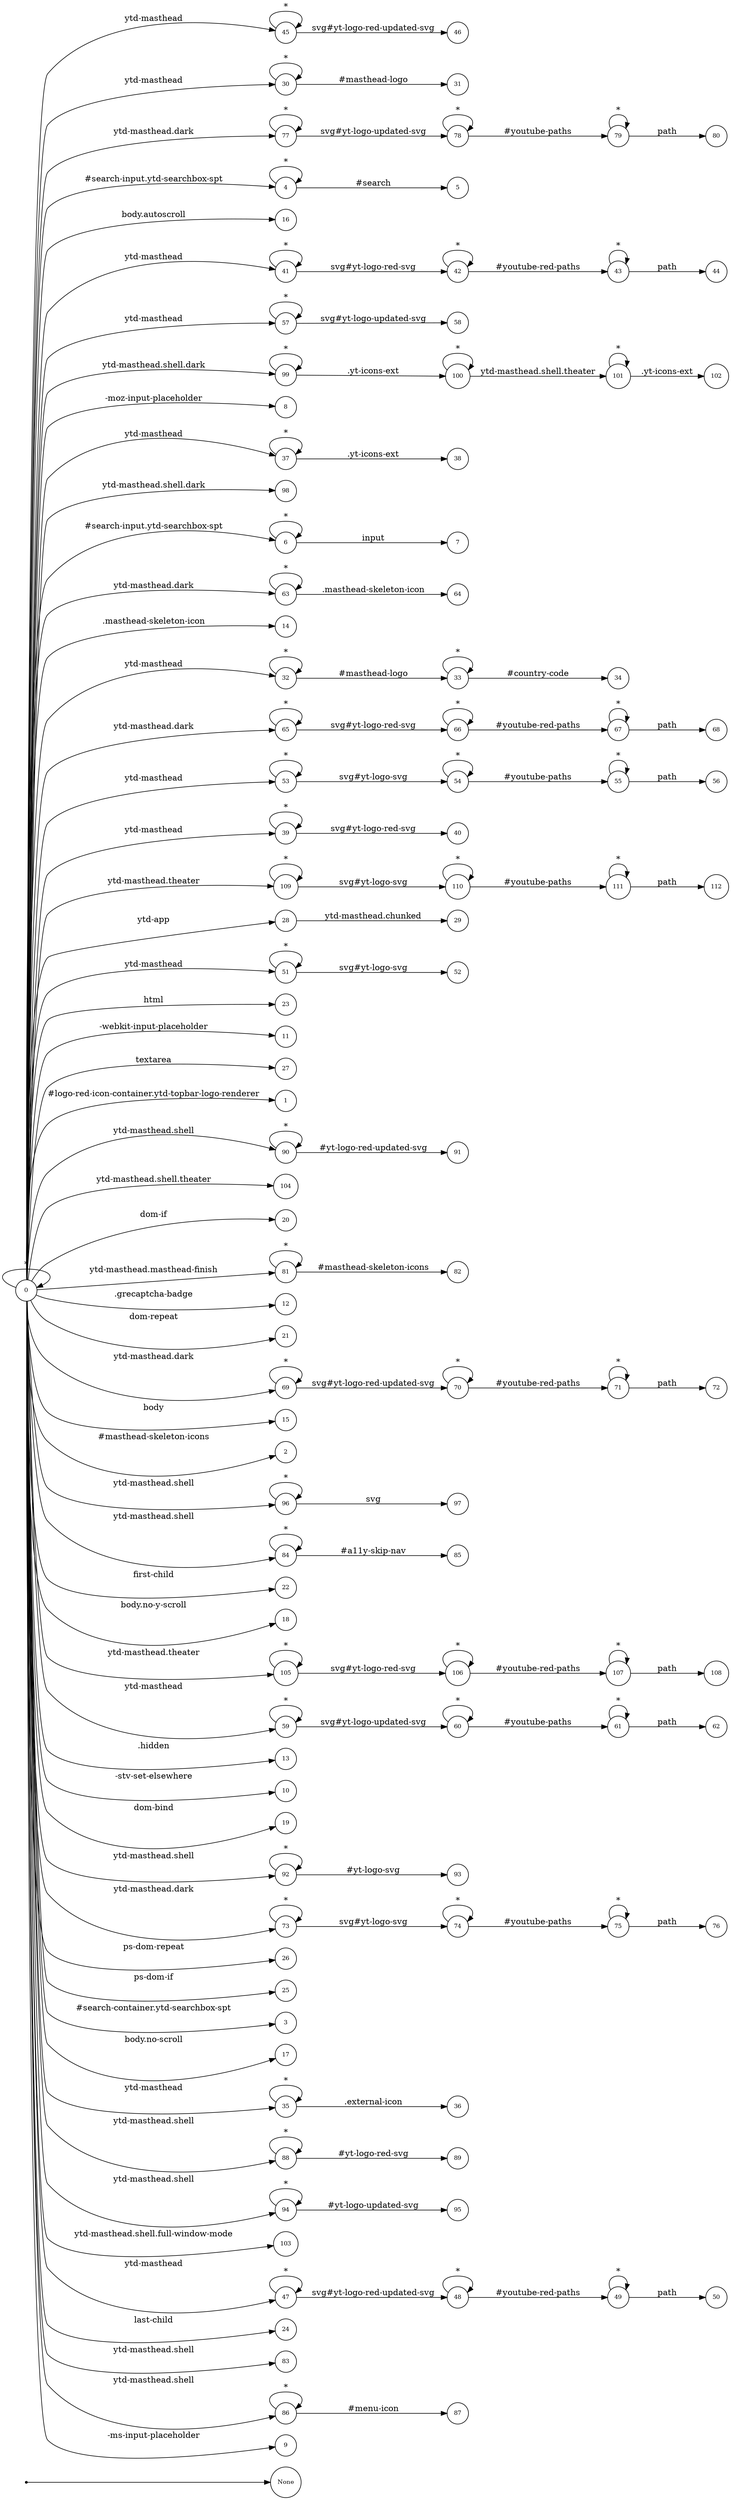 digraph NFA {
  rankdir=LR;
  node [shape=circle, fontsize=10];
  __start [shape=point, label=""];
  __start -> None;
  43 [label="43"];
  0 [label="0"];
  45 [label="45"];
  30 [label="30"];
  71 [label="71"];
  77 [label="77"];
  4 [label="4"];
  16 [label="16"];
  41 [label="41"];
  57 [label="57"];
  99 [label="99"];
  75 [label="75"];
  8 [label="8"];
  37 [label="37"];
  95 [label="95"];
  97 [label="97"];
  98 [label="98"];
  44 [label="44"];
  48 [label="48"];
  6 [label="6"];
  112 [label="112"];
  55 [label="55"];
  78 [label="78"];
  74 [label="74"];
  64 [label="64"];
  70 [label="70"];
  63 [label="63"];
  14 [label="14"];
  32 [label="32"];
  65 [label="65"];
  66 [label="66"];
  53 [label="53"];
  58 [label="58"];
  39 [label="39"];
  109 [label="109"];
  7 [label="7"];
  28 [label="28"];
  50 [label="50"];
  51 [label="51"];
  52 [label="52"];
  23 [label="23"];
  11 [label="11"];
  38 [label="38"];
  67 [label="67"];
  27 [label="27"];
  102 [label="102"];
  1 [label="1"];
  106 [label="106"];
  100 [label="100"];
  90 [label="90"];
  42 [label="42"];
  104 [label="104"];
  20 [label="20"];
  81 [label="81"];
  12 [label="12"];
  21 [label="21"];
  49 [label="49"];
  29 [label="29"];
  69 [label="69"];
  93 [label="93"];
  89 [label="89"];
  68 [label="68"];
  15 [label="15"];
  2 [label="2"];
  85 [label="85"];
  96 [label="96"];
  84 [label="84"];
  40 [label="40"];
  22 [label="22"];
  60 [label="60"];
  108 [label="108"];
  110 [label="110"];
  18 [label="18"];
  34 [label="34"];
  105 [label="105"];
  107 [label="107"];
  62 [label="62"];
  59 [label="59"];
  91 [label="91"];
  13 [label="13"];
  56 [label="56"];
  33 [label="33"];
  10 [label="10"];
  111 [label="111"];
  101 [label="101"];
  19 [label="19"];
  76 [label="76"];
  92 [label="92"];
  73 [label="73"];
  26 [label="26"];
  72 [label="72"];
  25 [label="25"];
  79 [label="79"];
  3 [label="3"];
  17 [label="17"];
  35 [label="35"];
  46 [label="46"];
  88 [label="88"];
  94 [label="94"];
  36 [label="36"];
  103 [label="103"];
  61 [label="61"];
  47 [label="47"];
  80 [label="80"];
  24 [label="24"];
  83 [label="83"];
  82 [label="82"];
  31 [label="31"];
  86 [label="86"];
  87 [label="87"];
  5 [label="5"];
  9 [label="9"];
  54 [label="54"];
  { node [shape=doublecircle]; 1 2 3 5 7 8 9 10 11 12 13 14 15 16 17 18 19 20 21 22 23 24 25 26 27 29 31 34 36 38 40 44 46 50 52 56 58 62 64 68 72 76 80 82 83 85 87 89 91 93 95 97 98 102 103 104 108 112 }
  0 -> 0 [label="*"];
  0 -> 1 [label="#logo-red-icon-container.ytd-topbar-logo-renderer"];
  0 -> 2 [label="#masthead-skeleton-icons"];
  0 -> 3 [label="#search-container.ytd-searchbox-spt"];
  0 -> 4 [label="#search-input.ytd-searchbox-spt"];
  4 -> 4 [label="*"];
  4 -> 5 [label="#search"];
  0 -> 6 [label="#search-input.ytd-searchbox-spt"];
  6 -> 6 [label="*"];
  6 -> 7 [label="input"];
  0 -> 8 [label="-moz-input-placeholder"];
  0 -> 9 [label="-ms-input-placeholder"];
  0 -> 10 [label="-stv-set-elsewhere"];
  0 -> 11 [label="-webkit-input-placeholder"];
  0 -> 12 [label=".grecaptcha-badge"];
  0 -> 13 [label=".hidden"];
  0 -> 14 [label=".masthead-skeleton-icon"];
  0 -> 15 [label="body"];
  0 -> 16 [label="body.autoscroll"];
  0 -> 17 [label="body.no-scroll"];
  0 -> 18 [label="body.no-y-scroll"];
  0 -> 19 [label="dom-bind"];
  0 -> 20 [label="dom-if"];
  0 -> 21 [label="dom-repeat"];
  0 -> 22 [label="first-child"];
  0 -> 23 [label="html"];
  0 -> 24 [label="last-child"];
  0 -> 25 [label="ps-dom-if"];
  0 -> 26 [label="ps-dom-repeat"];
  0 -> 27 [label="textarea"];
  0 -> 28 [label="ytd-app"];
  28 -> 29 [label="ytd-masthead.chunked"];
  0 -> 30 [label="ytd-masthead"];
  30 -> 30 [label="*"];
  30 -> 31 [label="#masthead-logo"];
  0 -> 32 [label="ytd-masthead"];
  32 -> 32 [label="*"];
  32 -> 33 [label="#masthead-logo"];
  33 -> 33 [label="*"];
  33 -> 34 [label="#country-code"];
  0 -> 35 [label="ytd-masthead"];
  35 -> 35 [label="*"];
  35 -> 36 [label=".external-icon"];
  0 -> 37 [label="ytd-masthead"];
  37 -> 37 [label="*"];
  37 -> 38 [label=".yt-icons-ext"];
  0 -> 39 [label="ytd-masthead"];
  39 -> 39 [label="*"];
  39 -> 40 [label="svg#yt-logo-red-svg"];
  0 -> 41 [label="ytd-masthead"];
  41 -> 41 [label="*"];
  41 -> 42 [label="svg#yt-logo-red-svg"];
  42 -> 42 [label="*"];
  42 -> 43 [label="#youtube-red-paths"];
  43 -> 43 [label="*"];
  43 -> 44 [label="path"];
  0 -> 45 [label="ytd-masthead"];
  45 -> 45 [label="*"];
  45 -> 46 [label="svg#yt-logo-red-updated-svg"];
  0 -> 47 [label="ytd-masthead"];
  47 -> 47 [label="*"];
  47 -> 48 [label="svg#yt-logo-red-updated-svg"];
  48 -> 48 [label="*"];
  48 -> 49 [label="#youtube-red-paths"];
  49 -> 49 [label="*"];
  49 -> 50 [label="path"];
  0 -> 51 [label="ytd-masthead"];
  51 -> 51 [label="*"];
  51 -> 52 [label="svg#yt-logo-svg"];
  0 -> 53 [label="ytd-masthead"];
  53 -> 53 [label="*"];
  53 -> 54 [label="svg#yt-logo-svg"];
  54 -> 54 [label="*"];
  54 -> 55 [label="#youtube-paths"];
  55 -> 55 [label="*"];
  55 -> 56 [label="path"];
  0 -> 57 [label="ytd-masthead"];
  57 -> 57 [label="*"];
  57 -> 58 [label="svg#yt-logo-updated-svg"];
  0 -> 59 [label="ytd-masthead"];
  59 -> 59 [label="*"];
  59 -> 60 [label="svg#yt-logo-updated-svg"];
  60 -> 60 [label="*"];
  60 -> 61 [label="#youtube-paths"];
  61 -> 61 [label="*"];
  61 -> 62 [label="path"];
  0 -> 63 [label="ytd-masthead.dark"];
  63 -> 63 [label="*"];
  63 -> 64 [label=".masthead-skeleton-icon"];
  0 -> 65 [label="ytd-masthead.dark"];
  65 -> 65 [label="*"];
  65 -> 66 [label="svg#yt-logo-red-svg"];
  66 -> 66 [label="*"];
  66 -> 67 [label="#youtube-red-paths"];
  67 -> 67 [label="*"];
  67 -> 68 [label="path"];
  0 -> 69 [label="ytd-masthead.dark"];
  69 -> 69 [label="*"];
  69 -> 70 [label="svg#yt-logo-red-updated-svg"];
  70 -> 70 [label="*"];
  70 -> 71 [label="#youtube-red-paths"];
  71 -> 71 [label="*"];
  71 -> 72 [label="path"];
  0 -> 73 [label="ytd-masthead.dark"];
  73 -> 73 [label="*"];
  73 -> 74 [label="svg#yt-logo-svg"];
  74 -> 74 [label="*"];
  74 -> 75 [label="#youtube-paths"];
  75 -> 75 [label="*"];
  75 -> 76 [label="path"];
  0 -> 77 [label="ytd-masthead.dark"];
  77 -> 77 [label="*"];
  77 -> 78 [label="svg#yt-logo-updated-svg"];
  78 -> 78 [label="*"];
  78 -> 79 [label="#youtube-paths"];
  79 -> 79 [label="*"];
  79 -> 80 [label="path"];
  0 -> 81 [label="ytd-masthead.masthead-finish"];
  81 -> 81 [label="*"];
  81 -> 82 [label="#masthead-skeleton-icons"];
  0 -> 83 [label="ytd-masthead.shell"];
  0 -> 84 [label="ytd-masthead.shell"];
  84 -> 84 [label="*"];
  84 -> 85 [label="#a11y-skip-nav"];
  0 -> 86 [label="ytd-masthead.shell"];
  86 -> 86 [label="*"];
  86 -> 87 [label="#menu-icon"];
  0 -> 88 [label="ytd-masthead.shell"];
  88 -> 88 [label="*"];
  88 -> 89 [label="#yt-logo-red-svg"];
  0 -> 90 [label="ytd-masthead.shell"];
  90 -> 90 [label="*"];
  90 -> 91 [label="#yt-logo-red-updated-svg"];
  0 -> 92 [label="ytd-masthead.shell"];
  92 -> 92 [label="*"];
  92 -> 93 [label="#yt-logo-svg"];
  0 -> 94 [label="ytd-masthead.shell"];
  94 -> 94 [label="*"];
  94 -> 95 [label="#yt-logo-updated-svg"];
  0 -> 96 [label="ytd-masthead.shell"];
  96 -> 96 [label="*"];
  96 -> 97 [label="svg"];
  0 -> 98 [label="ytd-masthead.shell.dark"];
  0 -> 99 [label="ytd-masthead.shell.dark"];
  99 -> 99 [label="*"];
  99 -> 100 [label=".yt-icons-ext"];
  100 -> 100 [label="*"];
  100 -> 101 [label="ytd-masthead.shell.theater"];
  101 -> 101 [label="*"];
  101 -> 102 [label=".yt-icons-ext"];
  0 -> 103 [label="ytd-masthead.shell.full-window-mode"];
  0 -> 104 [label="ytd-masthead.shell.theater"];
  0 -> 105 [label="ytd-masthead.theater"];
  105 -> 105 [label="*"];
  105 -> 106 [label="svg#yt-logo-red-svg"];
  106 -> 106 [label="*"];
  106 -> 107 [label="#youtube-red-paths"];
  107 -> 107 [label="*"];
  107 -> 108 [label="path"];
  0 -> 109 [label="ytd-masthead.theater"];
  109 -> 109 [label="*"];
  109 -> 110 [label="svg#yt-logo-svg"];
  110 -> 110 [label="*"];
  110 -> 111 [label="#youtube-paths"];
  111 -> 111 [label="*"];
  111 -> 112 [label="path"];
}
